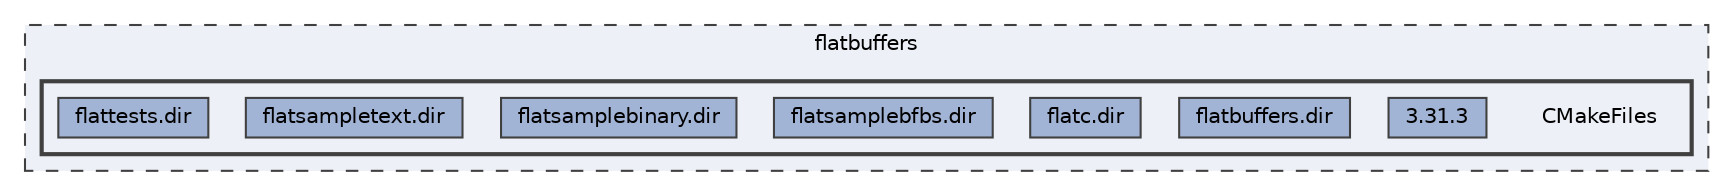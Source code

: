 digraph "flatbuffers/CMakeFiles"
{
 // LATEX_PDF_SIZE
  bgcolor="transparent";
  edge [fontname=Helvetica,fontsize=10,labelfontname=Helvetica,labelfontsize=10];
  node [fontname=Helvetica,fontsize=10,shape=box,height=0.2,width=0.4];
  compound=true
  subgraph clusterdir_aab3332a77760f74556dcb4aee61b405 {
    graph [ bgcolor="#edf0f7", pencolor="grey25", label="flatbuffers", fontname=Helvetica,fontsize=10 style="filled,dashed", URL="dir_aab3332a77760f74556dcb4aee61b405.html",tooltip=""]
  subgraph clusterdir_cd5920ad33d5de1d0d90e7679e44dcf9 {
    graph [ bgcolor="#edf0f7", pencolor="grey25", label="", fontname=Helvetica,fontsize=10 style="filled,bold", URL="dir_cd5920ad33d5de1d0d90e7679e44dcf9.html",tooltip=""]
    dir_cd5920ad33d5de1d0d90e7679e44dcf9 [shape=plaintext, label="CMakeFiles"];
  dir_4c19d31c7fd97403b9708982500efd0c [label="3.31.3", fillcolor="#a2b4d6", color="grey25", style="filled", URL="dir_4c19d31c7fd97403b9708982500efd0c.html",tooltip=""];
  dir_59b8dd87e42722378d4abb62ffead8c8 [label="flatbuffers.dir", fillcolor="#a2b4d6", color="grey25", style="filled", URL="dir_59b8dd87e42722378d4abb62ffead8c8.html",tooltip=""];
  dir_1b44efbfe6192e5d7af6da7ebfeeb330 [label="flatc.dir", fillcolor="#a2b4d6", color="grey25", style="filled", URL="dir_1b44efbfe6192e5d7af6da7ebfeeb330.html",tooltip=""];
  dir_f6c52d1474005598cc8c818fb1f805e8 [label="flatsamplebfbs.dir", fillcolor="#a2b4d6", color="grey25", style="filled", URL="dir_f6c52d1474005598cc8c818fb1f805e8.html",tooltip=""];
  dir_6957c5998e5cfde3870547430f86a128 [label="flatsamplebinary.dir", fillcolor="#a2b4d6", color="grey25", style="filled", URL="dir_6957c5998e5cfde3870547430f86a128.html",tooltip=""];
  dir_67cf93a487e25e47e1772052129e5c7c [label="flatsampletext.dir", fillcolor="#a2b4d6", color="grey25", style="filled", URL="dir_67cf93a487e25e47e1772052129e5c7c.html",tooltip=""];
  dir_3546720ae3727dfa88aacd882aba5ace [label="flattests.dir", fillcolor="#a2b4d6", color="grey25", style="filled", URL="dir_3546720ae3727dfa88aacd882aba5ace.html",tooltip=""];
  }
  }
}
